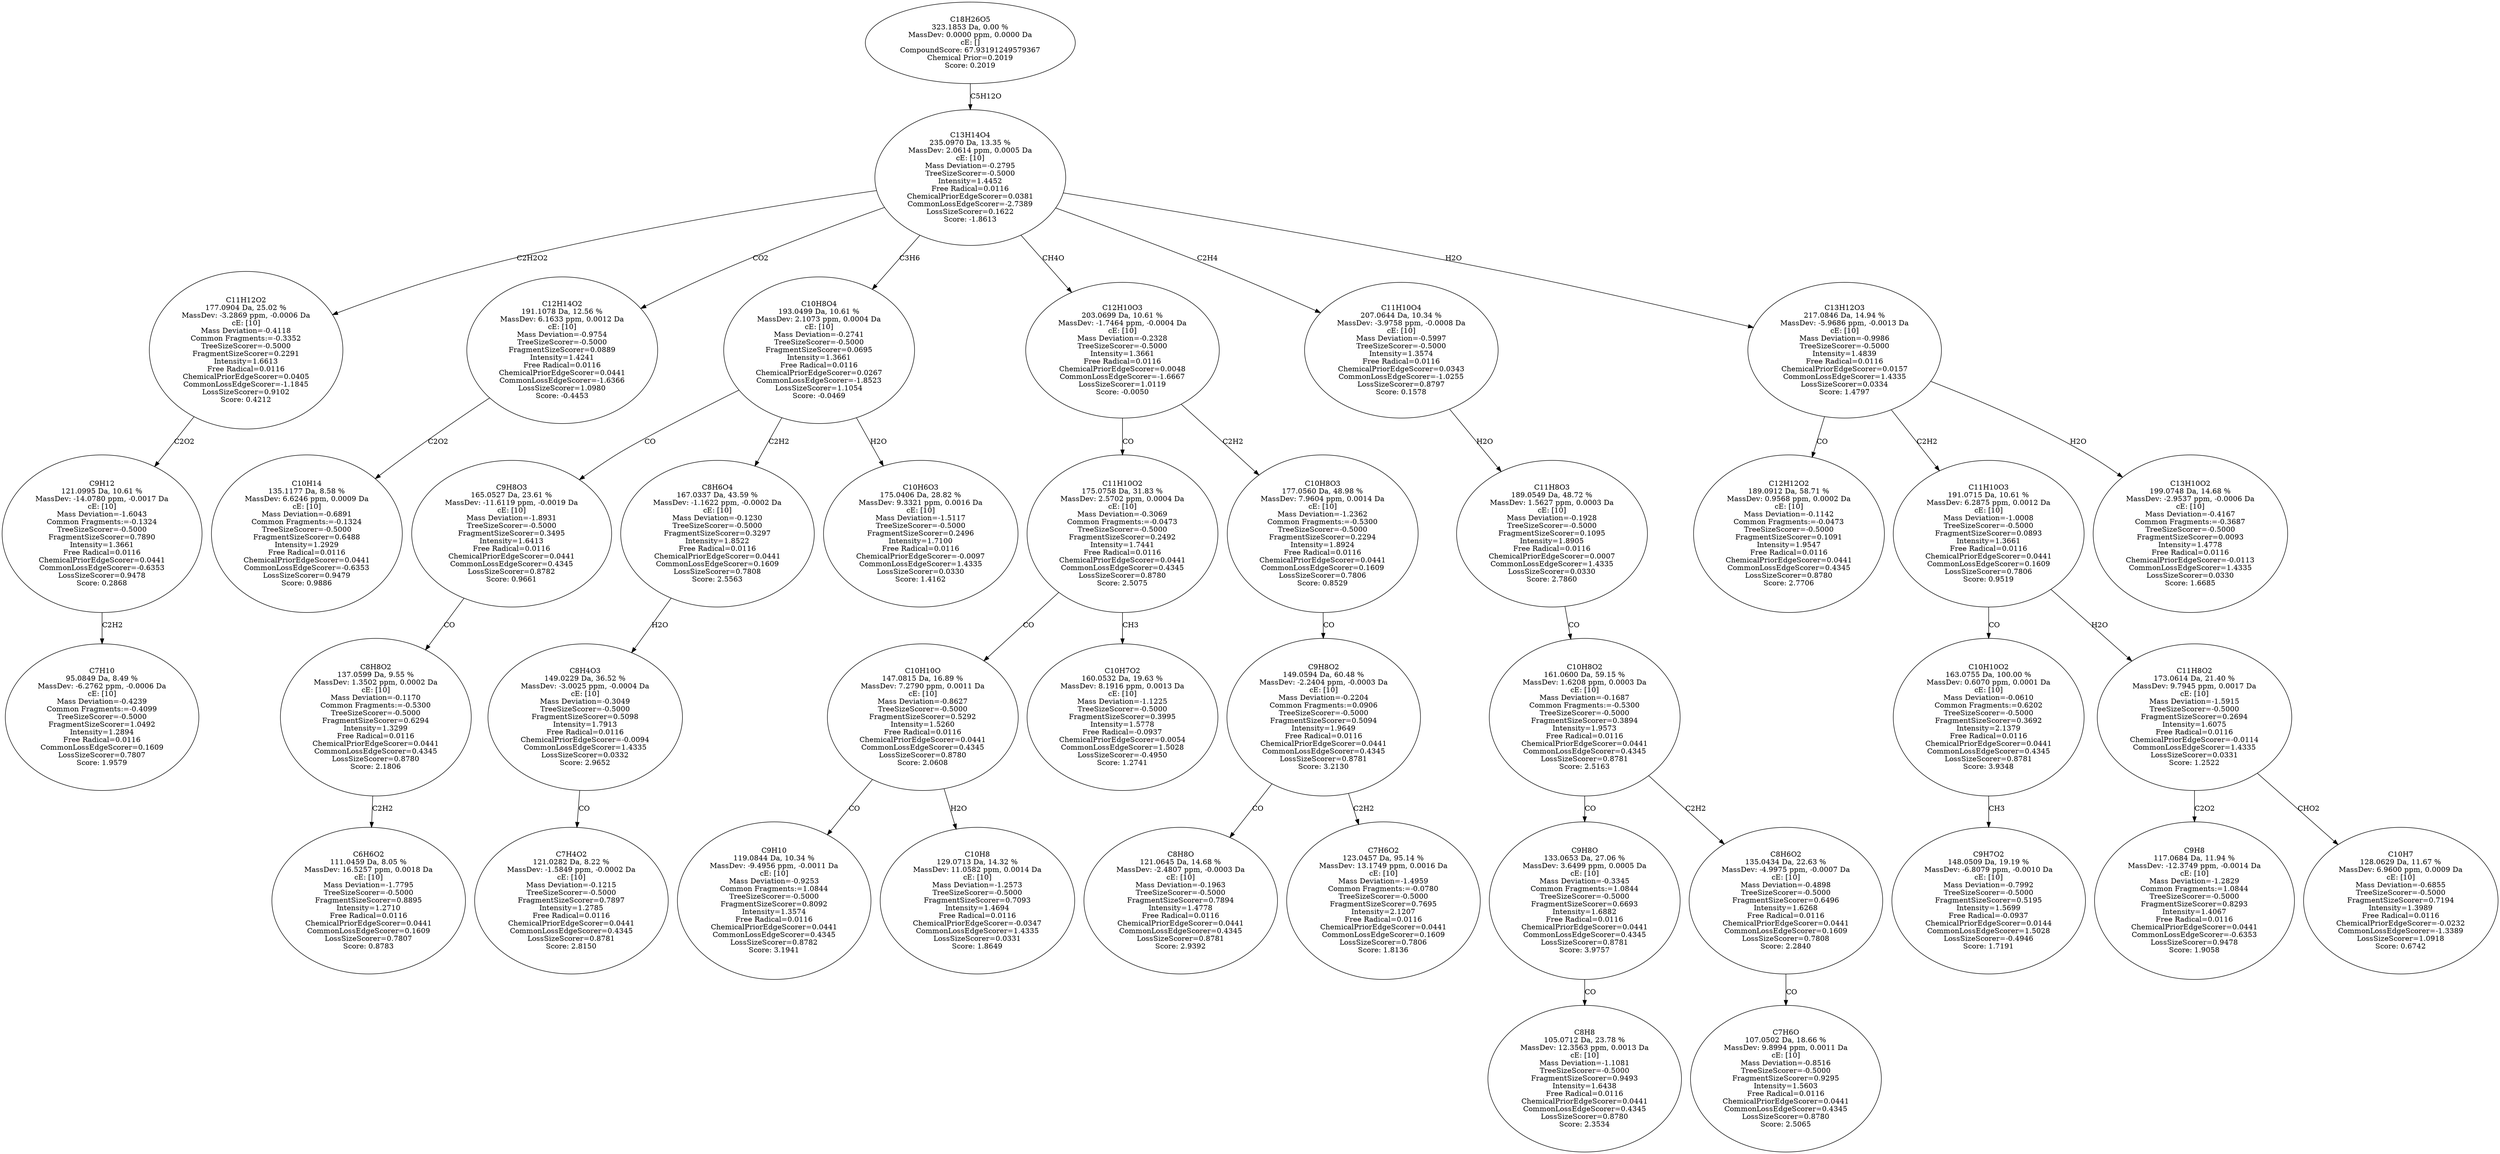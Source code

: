 strict digraph {
v1 [label="C7H10\n95.0849 Da, 8.49 %\nMassDev: -6.2762 ppm, -0.0006 Da\ncE: [10]\nMass Deviation=-0.4239\nCommon Fragments:=-0.4099\nTreeSizeScorer=-0.5000\nFragmentSizeScorer=1.0492\nIntensity=1.2894\nFree Radical=0.0116\nCommonLossEdgeScorer=0.1609\nLossSizeScorer=0.7807\nScore: 1.9579"];
v2 [label="C9H12\n121.0995 Da, 10.61 %\nMassDev: -14.0780 ppm, -0.0017 Da\ncE: [10]\nMass Deviation=-1.6043\nCommon Fragments:=-0.1324\nTreeSizeScorer=-0.5000\nFragmentSizeScorer=0.7890\nIntensity=1.3661\nFree Radical=0.0116\nChemicalPriorEdgeScorer=0.0441\nCommonLossEdgeScorer=-0.6353\nLossSizeScorer=0.9478\nScore: 0.2868"];
v3 [label="C11H12O2\n177.0904 Da, 25.02 %\nMassDev: -3.2869 ppm, -0.0006 Da\ncE: [10]\nMass Deviation=-0.4118\nCommon Fragments:=-0.3352\nTreeSizeScorer=-0.5000\nFragmentSizeScorer=0.2291\nIntensity=1.6613\nFree Radical=0.0116\nChemicalPriorEdgeScorer=0.0405\nCommonLossEdgeScorer=-1.1845\nLossSizeScorer=0.9102\nScore: 0.4212"];
v4 [label="C10H14\n135.1177 Da, 8.58 %\nMassDev: 6.6246 ppm, 0.0009 Da\ncE: [10]\nMass Deviation=-0.6891\nCommon Fragments:=-0.1324\nTreeSizeScorer=-0.5000\nFragmentSizeScorer=0.6488\nIntensity=1.2929\nFree Radical=0.0116\nChemicalPriorEdgeScorer=0.0441\nCommonLossEdgeScorer=-0.6353\nLossSizeScorer=0.9479\nScore: 0.9886"];
v5 [label="C12H14O2\n191.1078 Da, 12.56 %\nMassDev: 6.1633 ppm, 0.0012 Da\ncE: [10]\nMass Deviation=-0.9754\nTreeSizeScorer=-0.5000\nFragmentSizeScorer=0.0889\nIntensity=1.4241\nFree Radical=0.0116\nChemicalPriorEdgeScorer=0.0441\nCommonLossEdgeScorer=-1.6366\nLossSizeScorer=1.0980\nScore: -0.4453"];
v6 [label="C6H6O2\n111.0459 Da, 8.05 %\nMassDev: 16.5257 ppm, 0.0018 Da\ncE: [10]\nMass Deviation=-1.7795\nTreeSizeScorer=-0.5000\nFragmentSizeScorer=0.8895\nIntensity=1.2710\nFree Radical=0.0116\nChemicalPriorEdgeScorer=0.0441\nCommonLossEdgeScorer=0.1609\nLossSizeScorer=0.7807\nScore: 0.8783"];
v7 [label="C8H8O2\n137.0599 Da, 9.55 %\nMassDev: 1.3502 ppm, 0.0002 Da\ncE: [10]\nMass Deviation=-0.1170\nCommon Fragments:=-0.5300\nTreeSizeScorer=-0.5000\nFragmentSizeScorer=0.6294\nIntensity=1.3299\nFree Radical=0.0116\nChemicalPriorEdgeScorer=0.0441\nCommonLossEdgeScorer=0.4345\nLossSizeScorer=0.8780\nScore: 2.1806"];
v8 [label="C9H8O3\n165.0527 Da, 23.61 %\nMassDev: -11.6119 ppm, -0.0019 Da\ncE: [10]\nMass Deviation=-1.8931\nTreeSizeScorer=-0.5000\nFragmentSizeScorer=0.3495\nIntensity=1.6413\nFree Radical=0.0116\nChemicalPriorEdgeScorer=0.0441\nCommonLossEdgeScorer=0.4345\nLossSizeScorer=0.8782\nScore: 0.9661"];
v9 [label="C7H4O2\n121.0282 Da, 8.22 %\nMassDev: -1.5849 ppm, -0.0002 Da\ncE: [10]\nMass Deviation=-0.1215\nTreeSizeScorer=-0.5000\nFragmentSizeScorer=0.7897\nIntensity=1.2785\nFree Radical=0.0116\nChemicalPriorEdgeScorer=0.0441\nCommonLossEdgeScorer=0.4345\nLossSizeScorer=0.8781\nScore: 2.8150"];
v10 [label="C8H4O3\n149.0229 Da, 36.52 %\nMassDev: -3.0025 ppm, -0.0004 Da\ncE: [10]\nMass Deviation=-0.3049\nTreeSizeScorer=-0.5000\nFragmentSizeScorer=0.5098\nIntensity=1.7913\nFree Radical=0.0116\nChemicalPriorEdgeScorer=-0.0094\nCommonLossEdgeScorer=1.4335\nLossSizeScorer=0.0332\nScore: 2.9652"];
v11 [label="C8H6O4\n167.0337 Da, 43.59 %\nMassDev: -1.1622 ppm, -0.0002 Da\ncE: [10]\nMass Deviation=-0.1230\nTreeSizeScorer=-0.5000\nFragmentSizeScorer=0.3297\nIntensity=1.8522\nFree Radical=0.0116\nChemicalPriorEdgeScorer=0.0441\nCommonLossEdgeScorer=0.1609\nLossSizeScorer=0.7808\nScore: 2.5563"];
v12 [label="C10H6O3\n175.0406 Da, 28.82 %\nMassDev: 9.3321 ppm, 0.0016 Da\ncE: [10]\nMass Deviation=-1.5117\nTreeSizeScorer=-0.5000\nFragmentSizeScorer=0.2496\nIntensity=1.7100\nFree Radical=0.0116\nChemicalPriorEdgeScorer=-0.0097\nCommonLossEdgeScorer=1.4335\nLossSizeScorer=0.0330\nScore: 1.4162"];
v13 [label="C10H8O4\n193.0499 Da, 10.61 %\nMassDev: 2.1073 ppm, 0.0004 Da\ncE: [10]\nMass Deviation=-0.2741\nTreeSizeScorer=-0.5000\nFragmentSizeScorer=0.0695\nIntensity=1.3661\nFree Radical=0.0116\nChemicalPriorEdgeScorer=0.0267\nCommonLossEdgeScorer=-1.8523\nLossSizeScorer=1.1054\nScore: -0.0469"];
v14 [label="C9H10\n119.0844 Da, 10.34 %\nMassDev: -9.4956 ppm, -0.0011 Da\ncE: [10]\nMass Deviation=-0.9253\nCommon Fragments:=1.0844\nTreeSizeScorer=-0.5000\nFragmentSizeScorer=0.8092\nIntensity=1.3574\nFree Radical=0.0116\nChemicalPriorEdgeScorer=0.0441\nCommonLossEdgeScorer=0.4345\nLossSizeScorer=0.8782\nScore: 3.1941"];
v15 [label="C10H8\n129.0713 Da, 14.32 %\nMassDev: 11.0582 ppm, 0.0014 Da\ncE: [10]\nMass Deviation=-1.2573\nTreeSizeScorer=-0.5000\nFragmentSizeScorer=0.7093\nIntensity=1.4694\nFree Radical=0.0116\nChemicalPriorEdgeScorer=-0.0347\nCommonLossEdgeScorer=1.4335\nLossSizeScorer=0.0331\nScore: 1.8649"];
v16 [label="C10H10O\n147.0815 Da, 16.89 %\nMassDev: 7.2790 ppm, 0.0011 Da\ncE: [10]\nMass Deviation=-0.8627\nTreeSizeScorer=-0.5000\nFragmentSizeScorer=0.5292\nIntensity=1.5260\nFree Radical=0.0116\nChemicalPriorEdgeScorer=0.0441\nCommonLossEdgeScorer=0.4345\nLossSizeScorer=0.8780\nScore: 2.0608"];
v17 [label="C10H7O2\n160.0532 Da, 19.63 %\nMassDev: 8.1916 ppm, 0.0013 Da\ncE: [10]\nMass Deviation=-1.1225\nTreeSizeScorer=-0.5000\nFragmentSizeScorer=0.3995\nIntensity=1.5778\nFree Radical=-0.0937\nChemicalPriorEdgeScorer=0.0054\nCommonLossEdgeScorer=1.5028\nLossSizeScorer=-0.4950\nScore: 1.2741"];
v18 [label="C11H10O2\n175.0758 Da, 31.83 %\nMassDev: 2.5702 ppm, 0.0004 Da\ncE: [10]\nMass Deviation=-0.3069\nCommon Fragments:=-0.0473\nTreeSizeScorer=-0.5000\nFragmentSizeScorer=0.2492\nIntensity=1.7441\nFree Radical=0.0116\nChemicalPriorEdgeScorer=0.0441\nCommonLossEdgeScorer=0.4345\nLossSizeScorer=0.8780\nScore: 2.5075"];
v19 [label="C8H8O\n121.0645 Da, 14.68 %\nMassDev: -2.4807 ppm, -0.0003 Da\ncE: [10]\nMass Deviation=-0.1963\nTreeSizeScorer=-0.5000\nFragmentSizeScorer=0.7894\nIntensity=1.4778\nFree Radical=0.0116\nChemicalPriorEdgeScorer=0.0441\nCommonLossEdgeScorer=0.4345\nLossSizeScorer=0.8781\nScore: 2.9392"];
v20 [label="C7H6O2\n123.0457 Da, 95.14 %\nMassDev: 13.1749 ppm, 0.0016 Da\ncE: [10]\nMass Deviation=-1.4959\nCommon Fragments:=-0.0780\nTreeSizeScorer=-0.5000\nFragmentSizeScorer=0.7695\nIntensity=2.1207\nFree Radical=0.0116\nChemicalPriorEdgeScorer=0.0441\nCommonLossEdgeScorer=0.1609\nLossSizeScorer=0.7806\nScore: 1.8136"];
v21 [label="C9H8O2\n149.0594 Da, 60.48 %\nMassDev: -2.2404 ppm, -0.0003 Da\ncE: [10]\nMass Deviation=-0.2204\nCommon Fragments:=0.0906\nTreeSizeScorer=-0.5000\nFragmentSizeScorer=0.5094\nIntensity=1.9649\nFree Radical=0.0116\nChemicalPriorEdgeScorer=0.0441\nCommonLossEdgeScorer=0.4345\nLossSizeScorer=0.8781\nScore: 3.2130"];
v22 [label="C10H8O3\n177.0560 Da, 48.98 %\nMassDev: 7.9604 ppm, 0.0014 Da\ncE: [10]\nMass Deviation=-1.2362\nCommon Fragments:=-0.5300\nTreeSizeScorer=-0.5000\nFragmentSizeScorer=0.2294\nIntensity=1.8924\nFree Radical=0.0116\nChemicalPriorEdgeScorer=0.0441\nCommonLossEdgeScorer=0.1609\nLossSizeScorer=0.7806\nScore: 0.8529"];
v23 [label="C12H10O3\n203.0699 Da, 10.61 %\nMassDev: -1.7464 ppm, -0.0004 Da\ncE: [10]\nMass Deviation=-0.2328\nTreeSizeScorer=-0.5000\nIntensity=1.3661\nFree Radical=0.0116\nChemicalPriorEdgeScorer=0.0048\nCommonLossEdgeScorer=-1.6667\nLossSizeScorer=1.0119\nScore: -0.0050"];
v24 [label="C8H8\n105.0712 Da, 23.78 %\nMassDev: 12.3563 ppm, 0.0013 Da\ncE: [10]\nMass Deviation=-1.1081\nTreeSizeScorer=-0.5000\nFragmentSizeScorer=0.9493\nIntensity=1.6438\nFree Radical=0.0116\nChemicalPriorEdgeScorer=0.0441\nCommonLossEdgeScorer=0.4345\nLossSizeScorer=0.8780\nScore: 2.3534"];
v25 [label="C9H8O\n133.0653 Da, 27.06 %\nMassDev: 3.6499 ppm, 0.0005 Da\ncE: [10]\nMass Deviation=-0.3345\nCommon Fragments:=1.0844\nTreeSizeScorer=-0.5000\nFragmentSizeScorer=0.6693\nIntensity=1.6882\nFree Radical=0.0116\nChemicalPriorEdgeScorer=0.0441\nCommonLossEdgeScorer=0.4345\nLossSizeScorer=0.8781\nScore: 3.9757"];
v26 [label="C7H6O\n107.0502 Da, 18.66 %\nMassDev: 9.8994 ppm, 0.0011 Da\ncE: [10]\nMass Deviation=-0.8516\nTreeSizeScorer=-0.5000\nFragmentSizeScorer=0.9295\nIntensity=1.5603\nFree Radical=0.0116\nChemicalPriorEdgeScorer=0.0441\nCommonLossEdgeScorer=0.4345\nLossSizeScorer=0.8780\nScore: 2.5065"];
v27 [label="C8H6O2\n135.0434 Da, 22.63 %\nMassDev: -4.9975 ppm, -0.0007 Da\ncE: [10]\nMass Deviation=-0.4898\nTreeSizeScorer=-0.5000\nFragmentSizeScorer=0.6496\nIntensity=1.6268\nFree Radical=0.0116\nChemicalPriorEdgeScorer=0.0441\nCommonLossEdgeScorer=0.1609\nLossSizeScorer=0.7808\nScore: 2.2840"];
v28 [label="C10H8O2\n161.0600 Da, 59.15 %\nMassDev: 1.6208 ppm, 0.0003 Da\ncE: [10]\nMass Deviation=-0.1687\nCommon Fragments:=-0.5300\nTreeSizeScorer=-0.5000\nFragmentSizeScorer=0.3894\nIntensity=1.9573\nFree Radical=0.0116\nChemicalPriorEdgeScorer=0.0441\nCommonLossEdgeScorer=0.4345\nLossSizeScorer=0.8781\nScore: 2.5163"];
v29 [label="C11H8O3\n189.0549 Da, 48.72 %\nMassDev: 1.5627 ppm, 0.0003 Da\ncE: [10]\nMass Deviation=-0.1928\nTreeSizeScorer=-0.5000\nFragmentSizeScorer=0.1095\nIntensity=1.8905\nFree Radical=0.0116\nChemicalPriorEdgeScorer=0.0007\nCommonLossEdgeScorer=1.4335\nLossSizeScorer=0.0330\nScore: 2.7860"];
v30 [label="C11H10O4\n207.0644 Da, 10.34 %\nMassDev: -3.9758 ppm, -0.0008 Da\ncE: [10]\nMass Deviation=-0.5997\nTreeSizeScorer=-0.5000\nIntensity=1.3574\nFree Radical=0.0116\nChemicalPriorEdgeScorer=0.0343\nCommonLossEdgeScorer=-1.0255\nLossSizeScorer=0.8797\nScore: 0.1578"];
v31 [label="C12H12O2\n189.0912 Da, 58.71 %\nMassDev: 0.9568 ppm, 0.0002 Da\ncE: [10]\nMass Deviation=-0.1142\nCommon Fragments:=-0.0473\nTreeSizeScorer=-0.5000\nFragmentSizeScorer=0.1091\nIntensity=1.9547\nFree Radical=0.0116\nChemicalPriorEdgeScorer=0.0441\nCommonLossEdgeScorer=0.4345\nLossSizeScorer=0.8780\nScore: 2.7706"];
v32 [label="C9H7O2\n148.0509 Da, 19.19 %\nMassDev: -6.8079 ppm, -0.0010 Da\ncE: [10]\nMass Deviation=-0.7992\nTreeSizeScorer=-0.5000\nFragmentSizeScorer=0.5195\nIntensity=1.5699\nFree Radical=-0.0937\nChemicalPriorEdgeScorer=0.0144\nCommonLossEdgeScorer=1.5028\nLossSizeScorer=-0.4946\nScore: 1.7191"];
v33 [label="C10H10O2\n163.0755 Da, 100.00 %\nMassDev: 0.6070 ppm, 0.0001 Da\ncE: [10]\nMass Deviation=-0.0610\nCommon Fragments:=0.6202\nTreeSizeScorer=-0.5000\nFragmentSizeScorer=0.3692\nIntensity=2.1379\nFree Radical=0.0116\nChemicalPriorEdgeScorer=0.0441\nCommonLossEdgeScorer=0.4345\nLossSizeScorer=0.8781\nScore: 3.9348"];
v34 [label="C9H8\n117.0684 Da, 11.94 %\nMassDev: -12.3749 ppm, -0.0014 Da\ncE: [10]\nMass Deviation=-1.2829\nCommon Fragments:=1.0844\nTreeSizeScorer=-0.5000\nFragmentSizeScorer=0.8293\nIntensity=1.4067\nFree Radical=0.0116\nChemicalPriorEdgeScorer=0.0441\nCommonLossEdgeScorer=-0.6353\nLossSizeScorer=0.9478\nScore: 1.9058"];
v35 [label="C10H7\n128.0629 Da, 11.67 %\nMassDev: 6.9600 ppm, 0.0009 Da\ncE: [10]\nMass Deviation=-0.6855\nTreeSizeScorer=-0.5000\nFragmentSizeScorer=0.7194\nIntensity=1.3989\nFree Radical=0.0116\nChemicalPriorEdgeScorer=-0.0232\nCommonLossEdgeScorer=-1.3389\nLossSizeScorer=1.0918\nScore: 0.6742"];
v36 [label="C11H8O2\n173.0614 Da, 21.40 %\nMassDev: 9.7945 ppm, 0.0017 Da\ncE: [10]\nMass Deviation=-1.5915\nTreeSizeScorer=-0.5000\nFragmentSizeScorer=0.2694\nIntensity=1.6075\nFree Radical=0.0116\nChemicalPriorEdgeScorer=-0.0114\nCommonLossEdgeScorer=1.4335\nLossSizeScorer=0.0331\nScore: 1.2522"];
v37 [label="C11H10O3\n191.0715 Da, 10.61 %\nMassDev: 6.2875 ppm, 0.0012 Da\ncE: [10]\nMass Deviation=-1.0008\nTreeSizeScorer=-0.5000\nFragmentSizeScorer=0.0893\nIntensity=1.3661\nFree Radical=0.0116\nChemicalPriorEdgeScorer=0.0441\nCommonLossEdgeScorer=0.1609\nLossSizeScorer=0.7806\nScore: 0.9519"];
v38 [label="C13H10O2\n199.0748 Da, 14.68 %\nMassDev: -2.9537 ppm, -0.0006 Da\ncE: [10]\nMass Deviation=-0.4167\nCommon Fragments:=-0.3687\nTreeSizeScorer=-0.5000\nFragmentSizeScorer=0.0093\nIntensity=1.4778\nFree Radical=0.0116\nChemicalPriorEdgeScorer=-0.0113\nCommonLossEdgeScorer=1.4335\nLossSizeScorer=0.0330\nScore: 1.6685"];
v39 [label="C13H12O3\n217.0846 Da, 14.94 %\nMassDev: -5.9686 ppm, -0.0013 Da\ncE: [10]\nMass Deviation=-0.9986\nTreeSizeScorer=-0.5000\nIntensity=1.4839\nFree Radical=0.0116\nChemicalPriorEdgeScorer=0.0157\nCommonLossEdgeScorer=1.4335\nLossSizeScorer=0.0334\nScore: 1.4797"];
v40 [label="C13H14O4\n235.0970 Da, 13.35 %\nMassDev: 2.0614 ppm, 0.0005 Da\ncE: [10]\nMass Deviation=-0.2795\nTreeSizeScorer=-0.5000\nIntensity=1.4452\nFree Radical=0.0116\nChemicalPriorEdgeScorer=0.0381\nCommonLossEdgeScorer=-2.7389\nLossSizeScorer=0.1622\nScore: -1.8613"];
v41 [label="C18H26O5\n323.1853 Da, 0.00 %\nMassDev: 0.0000 ppm, 0.0000 Da\ncE: []\nCompoundScore: 67.93191249579367\nChemical Prior=0.2019\nScore: 0.2019"];
v2 -> v1 [label="C2H2"];
v3 -> v2 [label="C2O2"];
v40 -> v3 [label="C2H2O2"];
v5 -> v4 [label="C2O2"];
v40 -> v5 [label="CO2"];
v7 -> v6 [label="C2H2"];
v8 -> v7 [label="CO"];
v13 -> v8 [label="CO"];
v10 -> v9 [label="CO"];
v11 -> v10 [label="H2O"];
v13 -> v11 [label="C2H2"];
v13 -> v12 [label="H2O"];
v40 -> v13 [label="C3H6"];
v16 -> v14 [label="CO"];
v16 -> v15 [label="H2O"];
v18 -> v16 [label="CO"];
v18 -> v17 [label="CH3"];
v23 -> v18 [label="CO"];
v21 -> v19 [label="CO"];
v21 -> v20 [label="C2H2"];
v22 -> v21 [label="CO"];
v23 -> v22 [label="C2H2"];
v40 -> v23 [label="CH4O"];
v25 -> v24 [label="CO"];
v28 -> v25 [label="CO"];
v27 -> v26 [label="CO"];
v28 -> v27 [label="C2H2"];
v29 -> v28 [label="CO"];
v30 -> v29 [label="H2O"];
v40 -> v30 [label="C2H4"];
v39 -> v31 [label="CO"];
v33 -> v32 [label="CH3"];
v37 -> v33 [label="CO"];
v36 -> v34 [label="C2O2"];
v36 -> v35 [label="CHO2"];
v37 -> v36 [label="H2O"];
v39 -> v37 [label="C2H2"];
v39 -> v38 [label="H2O"];
v40 -> v39 [label="H2O"];
v41 -> v40 [label="C5H12O"];
}